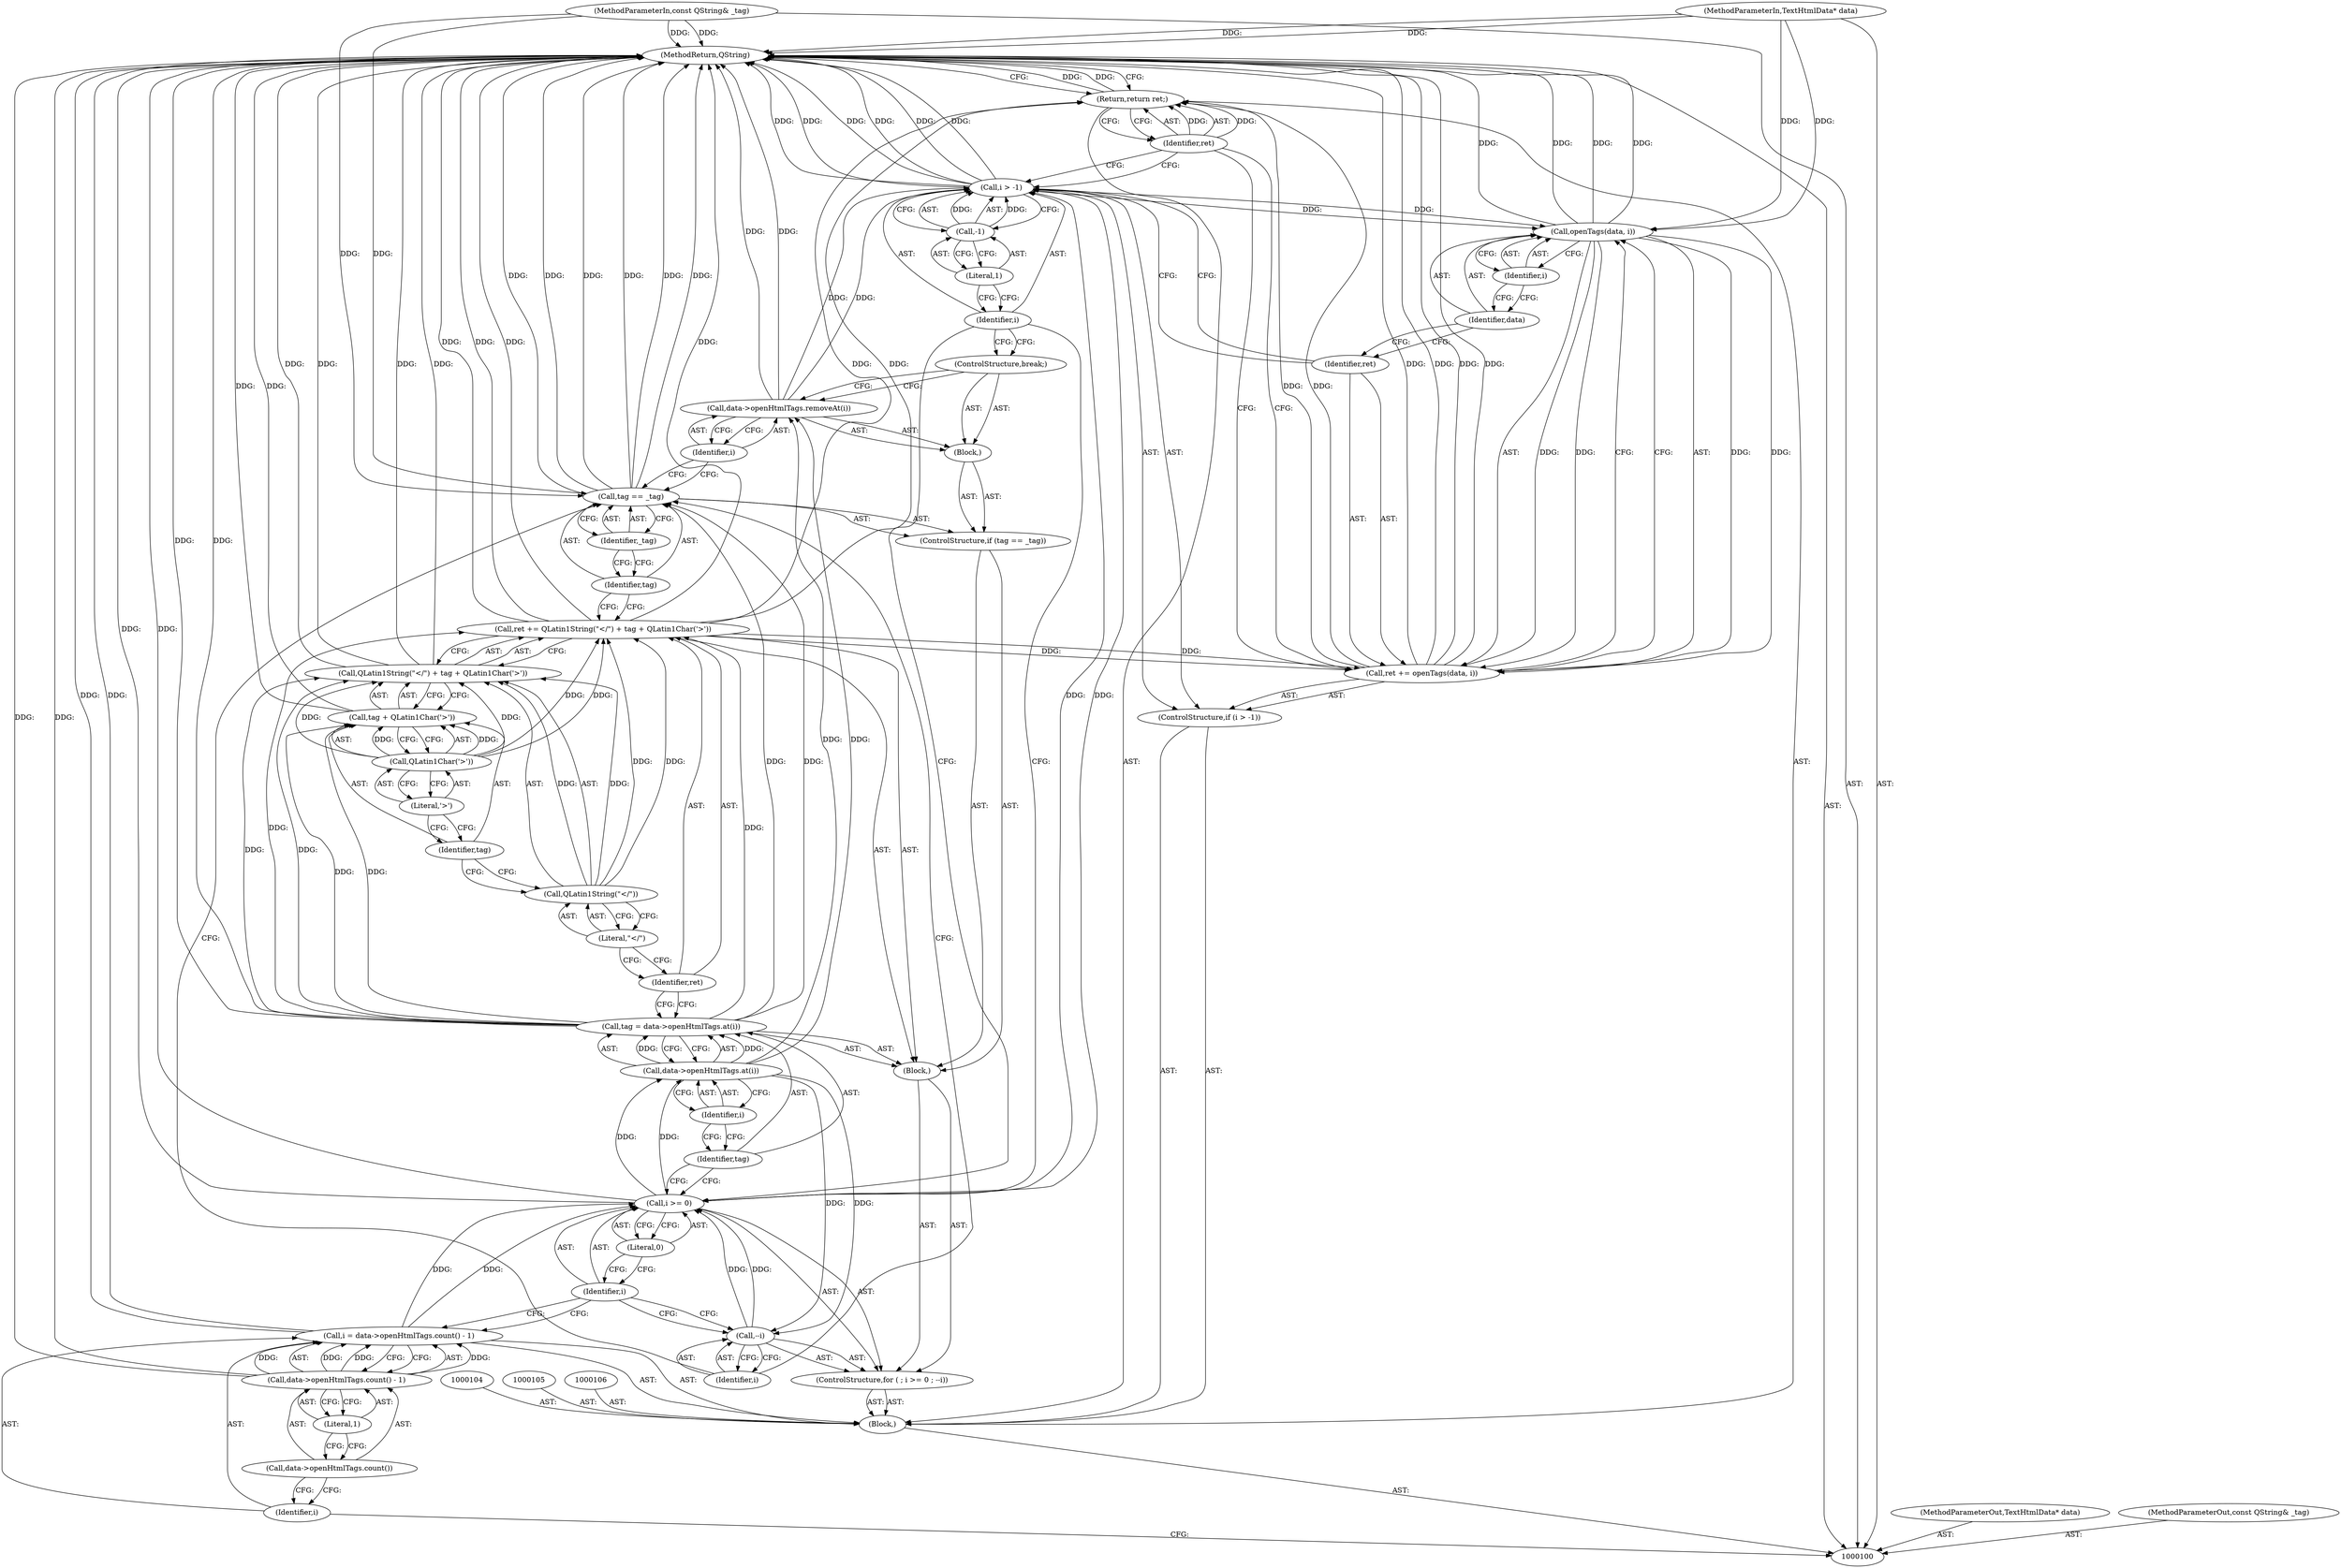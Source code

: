digraph "0_kde_6a7f59ee1b9dbc6e5cf9e5f3b306504d02b73ef0" {
"1000152" [label="(MethodReturn,QString)"];
"1000101" [label="(MethodParameterIn,TextHtmlData* data)"];
"1000228" [label="(MethodParameterOut,TextHtmlData* data)"];
"1000102" [label="(MethodParameterIn,const QString& _tag)"];
"1000229" [label="(MethodParameterOut,const QString& _tag)"];
"1000133" [label="(Call,tag == _tag)"];
"1000134" [label="(Identifier,tag)"];
"1000135" [label="(Identifier,_tag)"];
"1000132" [label="(ControlStructure,if (tag == _tag))"];
"1000136" [label="(Block,)"];
"1000137" [label="(Call,data->openHtmlTags.removeAt(i))"];
"1000138" [label="(Identifier,i)"];
"1000139" [label="(ControlStructure,break;)"];
"1000143" [label="(Call,-1)"];
"1000144" [label="(Literal,1)"];
"1000140" [label="(ControlStructure,if (i > -1))"];
"1000141" [label="(Call,i > -1)"];
"1000142" [label="(Identifier,i)"];
"1000147" [label="(Call,openTags(data, i))"];
"1000148" [label="(Identifier,data)"];
"1000149" [label="(Identifier,i)"];
"1000145" [label="(Call,ret += openTags(data, i))"];
"1000146" [label="(Identifier,ret)"];
"1000103" [label="(Block,)"];
"1000151" [label="(Identifier,ret)"];
"1000150" [label="(Return,return ret;)"];
"1000109" [label="(Call,data->openHtmlTags.count() - 1)"];
"1000110" [label="(Call,data->openHtmlTags.count())"];
"1000111" [label="(Literal,1)"];
"1000107" [label="(Call,i = data->openHtmlTags.count() - 1)"];
"1000108" [label="(Identifier,i)"];
"1000113" [label="(Call,i >= 0)"];
"1000114" [label="(Identifier,i)"];
"1000115" [label="(Literal,0)"];
"1000116" [label="(Call,--i)"];
"1000117" [label="(Identifier,i)"];
"1000112" [label="(ControlStructure,for ( ; i >= 0 ; --i))"];
"1000118" [label="(Block,)"];
"1000121" [label="(Call,data->openHtmlTags.at(i))"];
"1000122" [label="(Identifier,i)"];
"1000119" [label="(Call,tag = data->openHtmlTags.at(i))"];
"1000120" [label="(Identifier,tag)"];
"1000125" [label="(Call,QLatin1String(\"</\") + tag + QLatin1Char('>'))"];
"1000126" [label="(Call,QLatin1String(\"</\"))"];
"1000127" [label="(Literal,\"</\")"];
"1000128" [label="(Call,tag + QLatin1Char('>'))"];
"1000129" [label="(Identifier,tag)"];
"1000130" [label="(Call,QLatin1Char('>'))"];
"1000131" [label="(Literal,'>')"];
"1000123" [label="(Call,ret += QLatin1String(\"</\") + tag + QLatin1Char('>'))"];
"1000124" [label="(Identifier,ret)"];
"1000152" -> "1000100"  [label="AST: "];
"1000152" -> "1000150"  [label="CFG: "];
"1000141" -> "1000152"  [label="DDG: "];
"1000141" -> "1000152"  [label="DDG: "];
"1000141" -> "1000152"  [label="DDG: "];
"1000123" -> "1000152"  [label="DDG: "];
"1000123" -> "1000152"  [label="DDG: "];
"1000133" -> "1000152"  [label="DDG: "];
"1000133" -> "1000152"  [label="DDG: "];
"1000133" -> "1000152"  [label="DDG: "];
"1000119" -> "1000152"  [label="DDG: "];
"1000125" -> "1000152"  [label="DDG: "];
"1000125" -> "1000152"  [label="DDG: "];
"1000145" -> "1000152"  [label="DDG: "];
"1000145" -> "1000152"  [label="DDG: "];
"1000128" -> "1000152"  [label="DDG: "];
"1000147" -> "1000152"  [label="DDG: "];
"1000147" -> "1000152"  [label="DDG: "];
"1000102" -> "1000152"  [label="DDG: "];
"1000113" -> "1000152"  [label="DDG: "];
"1000101" -> "1000152"  [label="DDG: "];
"1000109" -> "1000152"  [label="DDG: "];
"1000137" -> "1000152"  [label="DDG: "];
"1000107" -> "1000152"  [label="DDG: "];
"1000150" -> "1000152"  [label="DDG: "];
"1000101" -> "1000100"  [label="AST: "];
"1000101" -> "1000152"  [label="DDG: "];
"1000101" -> "1000147"  [label="DDG: "];
"1000228" -> "1000100"  [label="AST: "];
"1000102" -> "1000100"  [label="AST: "];
"1000102" -> "1000152"  [label="DDG: "];
"1000102" -> "1000133"  [label="DDG: "];
"1000229" -> "1000100"  [label="AST: "];
"1000133" -> "1000132"  [label="AST: "];
"1000133" -> "1000135"  [label="CFG: "];
"1000134" -> "1000133"  [label="AST: "];
"1000135" -> "1000133"  [label="AST: "];
"1000138" -> "1000133"  [label="CFG: "];
"1000117" -> "1000133"  [label="CFG: "];
"1000133" -> "1000152"  [label="DDG: "];
"1000133" -> "1000152"  [label="DDG: "];
"1000133" -> "1000152"  [label="DDG: "];
"1000119" -> "1000133"  [label="DDG: "];
"1000102" -> "1000133"  [label="DDG: "];
"1000134" -> "1000133"  [label="AST: "];
"1000134" -> "1000123"  [label="CFG: "];
"1000135" -> "1000134"  [label="CFG: "];
"1000135" -> "1000133"  [label="AST: "];
"1000135" -> "1000134"  [label="CFG: "];
"1000133" -> "1000135"  [label="CFG: "];
"1000132" -> "1000118"  [label="AST: "];
"1000133" -> "1000132"  [label="AST: "];
"1000136" -> "1000132"  [label="AST: "];
"1000136" -> "1000132"  [label="AST: "];
"1000137" -> "1000136"  [label="AST: "];
"1000139" -> "1000136"  [label="AST: "];
"1000137" -> "1000136"  [label="AST: "];
"1000137" -> "1000138"  [label="CFG: "];
"1000138" -> "1000137"  [label="AST: "];
"1000139" -> "1000137"  [label="CFG: "];
"1000137" -> "1000152"  [label="DDG: "];
"1000121" -> "1000137"  [label="DDG: "];
"1000137" -> "1000141"  [label="DDG: "];
"1000138" -> "1000137"  [label="AST: "];
"1000138" -> "1000133"  [label="CFG: "];
"1000137" -> "1000138"  [label="CFG: "];
"1000139" -> "1000136"  [label="AST: "];
"1000139" -> "1000137"  [label="CFG: "];
"1000142" -> "1000139"  [label="CFG: "];
"1000143" -> "1000141"  [label="AST: "];
"1000143" -> "1000144"  [label="CFG: "];
"1000144" -> "1000143"  [label="AST: "];
"1000141" -> "1000143"  [label="CFG: "];
"1000143" -> "1000141"  [label="DDG: "];
"1000144" -> "1000143"  [label="AST: "];
"1000144" -> "1000142"  [label="CFG: "];
"1000143" -> "1000144"  [label="CFG: "];
"1000140" -> "1000103"  [label="AST: "];
"1000141" -> "1000140"  [label="AST: "];
"1000145" -> "1000140"  [label="AST: "];
"1000141" -> "1000140"  [label="AST: "];
"1000141" -> "1000143"  [label="CFG: "];
"1000142" -> "1000141"  [label="AST: "];
"1000143" -> "1000141"  [label="AST: "];
"1000146" -> "1000141"  [label="CFG: "];
"1000151" -> "1000141"  [label="CFG: "];
"1000141" -> "1000152"  [label="DDG: "];
"1000141" -> "1000152"  [label="DDG: "];
"1000141" -> "1000152"  [label="DDG: "];
"1000113" -> "1000141"  [label="DDG: "];
"1000137" -> "1000141"  [label="DDG: "];
"1000143" -> "1000141"  [label="DDG: "];
"1000141" -> "1000147"  [label="DDG: "];
"1000142" -> "1000141"  [label="AST: "];
"1000142" -> "1000113"  [label="CFG: "];
"1000142" -> "1000139"  [label="CFG: "];
"1000144" -> "1000142"  [label="CFG: "];
"1000147" -> "1000145"  [label="AST: "];
"1000147" -> "1000149"  [label="CFG: "];
"1000148" -> "1000147"  [label="AST: "];
"1000149" -> "1000147"  [label="AST: "];
"1000145" -> "1000147"  [label="CFG: "];
"1000147" -> "1000152"  [label="DDG: "];
"1000147" -> "1000152"  [label="DDG: "];
"1000147" -> "1000145"  [label="DDG: "];
"1000147" -> "1000145"  [label="DDG: "];
"1000101" -> "1000147"  [label="DDG: "];
"1000141" -> "1000147"  [label="DDG: "];
"1000148" -> "1000147"  [label="AST: "];
"1000148" -> "1000146"  [label="CFG: "];
"1000149" -> "1000148"  [label="CFG: "];
"1000149" -> "1000147"  [label="AST: "];
"1000149" -> "1000148"  [label="CFG: "];
"1000147" -> "1000149"  [label="CFG: "];
"1000145" -> "1000140"  [label="AST: "];
"1000145" -> "1000147"  [label="CFG: "];
"1000146" -> "1000145"  [label="AST: "];
"1000147" -> "1000145"  [label="AST: "];
"1000151" -> "1000145"  [label="CFG: "];
"1000145" -> "1000152"  [label="DDG: "];
"1000145" -> "1000152"  [label="DDG: "];
"1000147" -> "1000145"  [label="DDG: "];
"1000147" -> "1000145"  [label="DDG: "];
"1000123" -> "1000145"  [label="DDG: "];
"1000145" -> "1000150"  [label="DDG: "];
"1000146" -> "1000145"  [label="AST: "];
"1000146" -> "1000141"  [label="CFG: "];
"1000148" -> "1000146"  [label="CFG: "];
"1000103" -> "1000100"  [label="AST: "];
"1000104" -> "1000103"  [label="AST: "];
"1000105" -> "1000103"  [label="AST: "];
"1000106" -> "1000103"  [label="AST: "];
"1000107" -> "1000103"  [label="AST: "];
"1000112" -> "1000103"  [label="AST: "];
"1000140" -> "1000103"  [label="AST: "];
"1000150" -> "1000103"  [label="AST: "];
"1000151" -> "1000150"  [label="AST: "];
"1000151" -> "1000145"  [label="CFG: "];
"1000151" -> "1000141"  [label="CFG: "];
"1000150" -> "1000151"  [label="CFG: "];
"1000151" -> "1000150"  [label="DDG: "];
"1000150" -> "1000103"  [label="AST: "];
"1000150" -> "1000151"  [label="CFG: "];
"1000151" -> "1000150"  [label="AST: "];
"1000152" -> "1000150"  [label="CFG: "];
"1000150" -> "1000152"  [label="DDG: "];
"1000151" -> "1000150"  [label="DDG: "];
"1000145" -> "1000150"  [label="DDG: "];
"1000123" -> "1000150"  [label="DDG: "];
"1000109" -> "1000107"  [label="AST: "];
"1000109" -> "1000111"  [label="CFG: "];
"1000110" -> "1000109"  [label="AST: "];
"1000111" -> "1000109"  [label="AST: "];
"1000107" -> "1000109"  [label="CFG: "];
"1000109" -> "1000152"  [label="DDG: "];
"1000109" -> "1000107"  [label="DDG: "];
"1000109" -> "1000107"  [label="DDG: "];
"1000110" -> "1000109"  [label="AST: "];
"1000110" -> "1000108"  [label="CFG: "];
"1000111" -> "1000110"  [label="CFG: "];
"1000111" -> "1000109"  [label="AST: "];
"1000111" -> "1000110"  [label="CFG: "];
"1000109" -> "1000111"  [label="CFG: "];
"1000107" -> "1000103"  [label="AST: "];
"1000107" -> "1000109"  [label="CFG: "];
"1000108" -> "1000107"  [label="AST: "];
"1000109" -> "1000107"  [label="AST: "];
"1000114" -> "1000107"  [label="CFG: "];
"1000107" -> "1000152"  [label="DDG: "];
"1000109" -> "1000107"  [label="DDG: "];
"1000109" -> "1000107"  [label="DDG: "];
"1000107" -> "1000113"  [label="DDG: "];
"1000108" -> "1000107"  [label="AST: "];
"1000108" -> "1000100"  [label="CFG: "];
"1000110" -> "1000108"  [label="CFG: "];
"1000113" -> "1000112"  [label="AST: "];
"1000113" -> "1000115"  [label="CFG: "];
"1000114" -> "1000113"  [label="AST: "];
"1000115" -> "1000113"  [label="AST: "];
"1000120" -> "1000113"  [label="CFG: "];
"1000142" -> "1000113"  [label="CFG: "];
"1000113" -> "1000152"  [label="DDG: "];
"1000116" -> "1000113"  [label="DDG: "];
"1000107" -> "1000113"  [label="DDG: "];
"1000113" -> "1000121"  [label="DDG: "];
"1000113" -> "1000141"  [label="DDG: "];
"1000114" -> "1000113"  [label="AST: "];
"1000114" -> "1000116"  [label="CFG: "];
"1000114" -> "1000107"  [label="CFG: "];
"1000115" -> "1000114"  [label="CFG: "];
"1000115" -> "1000113"  [label="AST: "];
"1000115" -> "1000114"  [label="CFG: "];
"1000113" -> "1000115"  [label="CFG: "];
"1000116" -> "1000112"  [label="AST: "];
"1000116" -> "1000117"  [label="CFG: "];
"1000117" -> "1000116"  [label="AST: "];
"1000114" -> "1000116"  [label="CFG: "];
"1000116" -> "1000113"  [label="DDG: "];
"1000121" -> "1000116"  [label="DDG: "];
"1000117" -> "1000116"  [label="AST: "];
"1000117" -> "1000133"  [label="CFG: "];
"1000116" -> "1000117"  [label="CFG: "];
"1000112" -> "1000103"  [label="AST: "];
"1000113" -> "1000112"  [label="AST: "];
"1000116" -> "1000112"  [label="AST: "];
"1000118" -> "1000112"  [label="AST: "];
"1000118" -> "1000112"  [label="AST: "];
"1000119" -> "1000118"  [label="AST: "];
"1000123" -> "1000118"  [label="AST: "];
"1000132" -> "1000118"  [label="AST: "];
"1000121" -> "1000119"  [label="AST: "];
"1000121" -> "1000122"  [label="CFG: "];
"1000122" -> "1000121"  [label="AST: "];
"1000119" -> "1000121"  [label="CFG: "];
"1000121" -> "1000116"  [label="DDG: "];
"1000121" -> "1000119"  [label="DDG: "];
"1000113" -> "1000121"  [label="DDG: "];
"1000121" -> "1000137"  [label="DDG: "];
"1000122" -> "1000121"  [label="AST: "];
"1000122" -> "1000120"  [label="CFG: "];
"1000121" -> "1000122"  [label="CFG: "];
"1000119" -> "1000118"  [label="AST: "];
"1000119" -> "1000121"  [label="CFG: "];
"1000120" -> "1000119"  [label="AST: "];
"1000121" -> "1000119"  [label="AST: "];
"1000124" -> "1000119"  [label="CFG: "];
"1000119" -> "1000152"  [label="DDG: "];
"1000121" -> "1000119"  [label="DDG: "];
"1000119" -> "1000123"  [label="DDG: "];
"1000119" -> "1000125"  [label="DDG: "];
"1000119" -> "1000128"  [label="DDG: "];
"1000119" -> "1000133"  [label="DDG: "];
"1000120" -> "1000119"  [label="AST: "];
"1000120" -> "1000113"  [label="CFG: "];
"1000122" -> "1000120"  [label="CFG: "];
"1000125" -> "1000123"  [label="AST: "];
"1000125" -> "1000128"  [label="CFG: "];
"1000126" -> "1000125"  [label="AST: "];
"1000128" -> "1000125"  [label="AST: "];
"1000123" -> "1000125"  [label="CFG: "];
"1000125" -> "1000152"  [label="DDG: "];
"1000125" -> "1000152"  [label="DDG: "];
"1000126" -> "1000125"  [label="DDG: "];
"1000119" -> "1000125"  [label="DDG: "];
"1000130" -> "1000125"  [label="DDG: "];
"1000126" -> "1000125"  [label="AST: "];
"1000126" -> "1000127"  [label="CFG: "];
"1000127" -> "1000126"  [label="AST: "];
"1000129" -> "1000126"  [label="CFG: "];
"1000126" -> "1000123"  [label="DDG: "];
"1000126" -> "1000125"  [label="DDG: "];
"1000127" -> "1000126"  [label="AST: "];
"1000127" -> "1000124"  [label="CFG: "];
"1000126" -> "1000127"  [label="CFG: "];
"1000128" -> "1000125"  [label="AST: "];
"1000128" -> "1000130"  [label="CFG: "];
"1000129" -> "1000128"  [label="AST: "];
"1000130" -> "1000128"  [label="AST: "];
"1000125" -> "1000128"  [label="CFG: "];
"1000128" -> "1000152"  [label="DDG: "];
"1000119" -> "1000128"  [label="DDG: "];
"1000130" -> "1000128"  [label="DDG: "];
"1000129" -> "1000128"  [label="AST: "];
"1000129" -> "1000126"  [label="CFG: "];
"1000131" -> "1000129"  [label="CFG: "];
"1000130" -> "1000128"  [label="AST: "];
"1000130" -> "1000131"  [label="CFG: "];
"1000131" -> "1000130"  [label="AST: "];
"1000128" -> "1000130"  [label="CFG: "];
"1000130" -> "1000123"  [label="DDG: "];
"1000130" -> "1000125"  [label="DDG: "];
"1000130" -> "1000128"  [label="DDG: "];
"1000131" -> "1000130"  [label="AST: "];
"1000131" -> "1000129"  [label="CFG: "];
"1000130" -> "1000131"  [label="CFG: "];
"1000123" -> "1000118"  [label="AST: "];
"1000123" -> "1000125"  [label="CFG: "];
"1000124" -> "1000123"  [label="AST: "];
"1000125" -> "1000123"  [label="AST: "];
"1000134" -> "1000123"  [label="CFG: "];
"1000123" -> "1000152"  [label="DDG: "];
"1000123" -> "1000152"  [label="DDG: "];
"1000126" -> "1000123"  [label="DDG: "];
"1000119" -> "1000123"  [label="DDG: "];
"1000130" -> "1000123"  [label="DDG: "];
"1000123" -> "1000145"  [label="DDG: "];
"1000123" -> "1000150"  [label="DDG: "];
"1000124" -> "1000123"  [label="AST: "];
"1000124" -> "1000119"  [label="CFG: "];
"1000127" -> "1000124"  [label="CFG: "];
}
